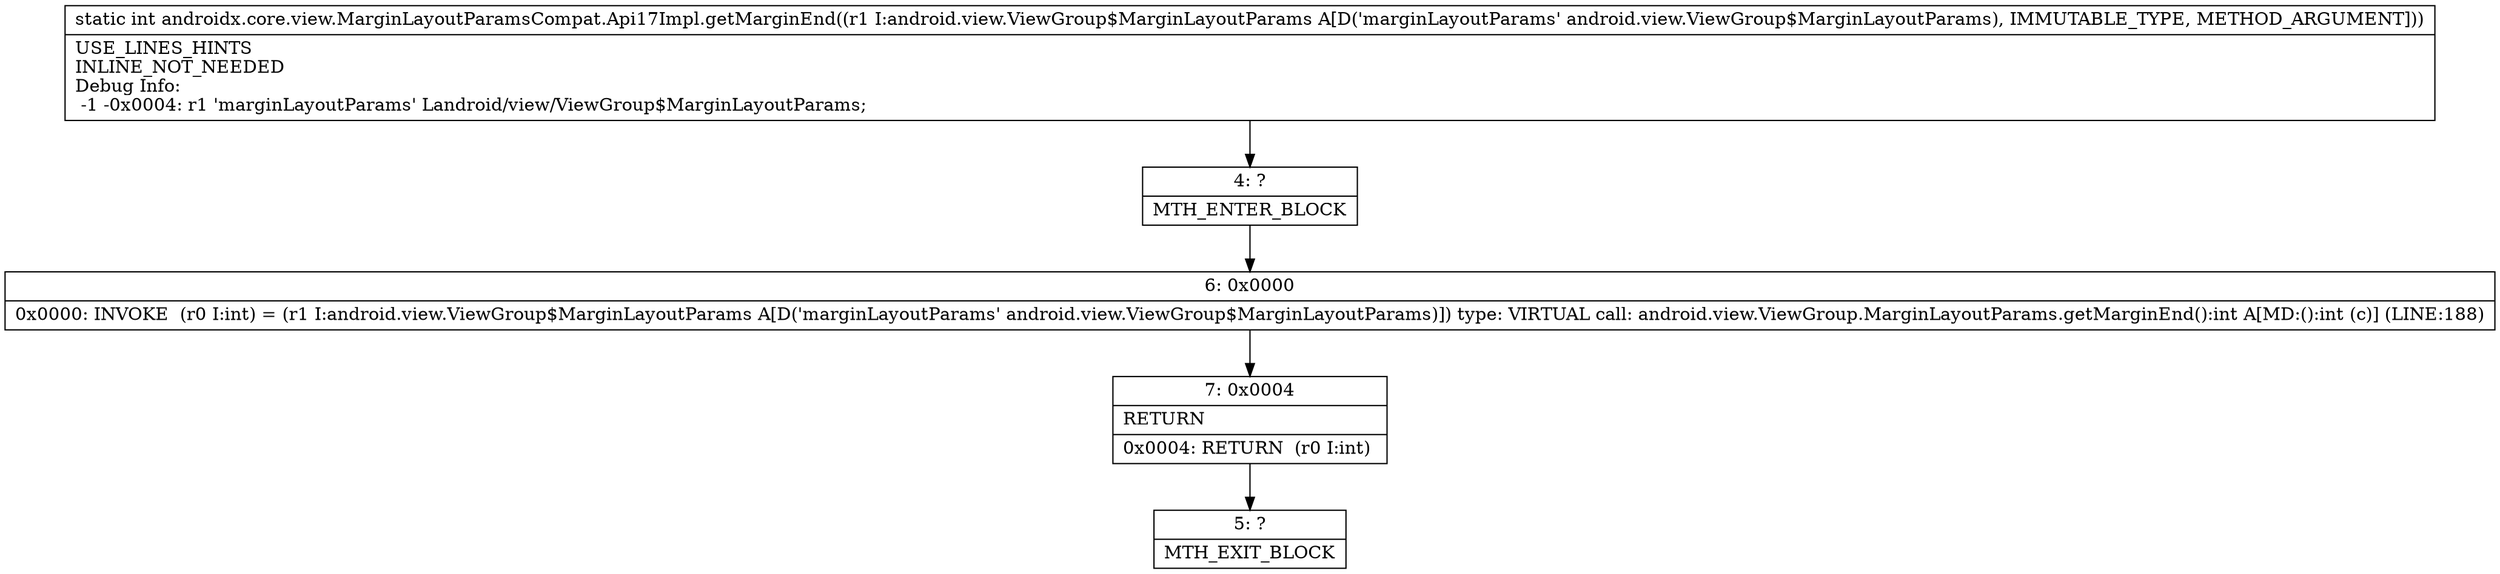 digraph "CFG forandroidx.core.view.MarginLayoutParamsCompat.Api17Impl.getMarginEnd(Landroid\/view\/ViewGroup$MarginLayoutParams;)I" {
Node_4 [shape=record,label="{4\:\ ?|MTH_ENTER_BLOCK\l}"];
Node_6 [shape=record,label="{6\:\ 0x0000|0x0000: INVOKE  (r0 I:int) = (r1 I:android.view.ViewGroup$MarginLayoutParams A[D('marginLayoutParams' android.view.ViewGroup$MarginLayoutParams)]) type: VIRTUAL call: android.view.ViewGroup.MarginLayoutParams.getMarginEnd():int A[MD:():int (c)] (LINE:188)\l}"];
Node_7 [shape=record,label="{7\:\ 0x0004|RETURN\l|0x0004: RETURN  (r0 I:int) \l}"];
Node_5 [shape=record,label="{5\:\ ?|MTH_EXIT_BLOCK\l}"];
MethodNode[shape=record,label="{static int androidx.core.view.MarginLayoutParamsCompat.Api17Impl.getMarginEnd((r1 I:android.view.ViewGroup$MarginLayoutParams A[D('marginLayoutParams' android.view.ViewGroup$MarginLayoutParams), IMMUTABLE_TYPE, METHOD_ARGUMENT]))  | USE_LINES_HINTS\lINLINE_NOT_NEEDED\lDebug Info:\l  \-1 \-0x0004: r1 'marginLayoutParams' Landroid\/view\/ViewGroup$MarginLayoutParams;\l}"];
MethodNode -> Node_4;Node_4 -> Node_6;
Node_6 -> Node_7;
Node_7 -> Node_5;
}

